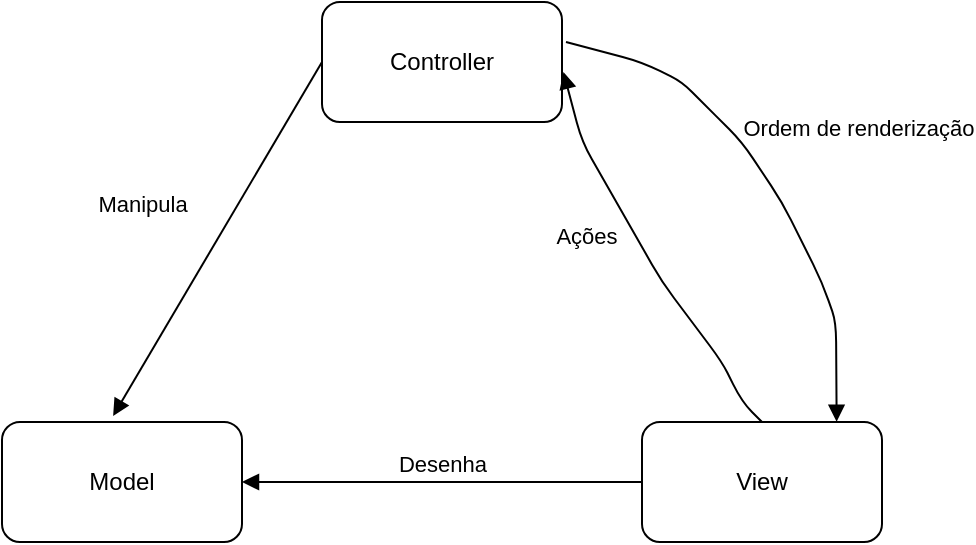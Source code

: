 <mxfile version="14.5.1" type="device"><diagram id="-5isIK6JmOFqE636BPDI" name="Page-1"><mxGraphModel dx="981" dy="567" grid="1" gridSize="10" guides="1" tooltips="1" connect="1" arrows="1" fold="1" page="1" pageScale="1" pageWidth="850" pageHeight="1100" math="0" shadow="0"><root><mxCell id="0"/><mxCell id="1" parent="0"/><mxCell id="RU7eYIEeDejf1FqwNEEr-1" value="Model" style="rounded=1;whiteSpace=wrap;html=1;" vertex="1" parent="1"><mxGeometry x="180" y="330" width="120" height="60" as="geometry"/></mxCell><mxCell id="RU7eYIEeDejf1FqwNEEr-2" value="View" style="rounded=1;whiteSpace=wrap;html=1;" vertex="1" parent="1"><mxGeometry x="500" y="330" width="120" height="60" as="geometry"/></mxCell><mxCell id="RU7eYIEeDejf1FqwNEEr-3" value="Controller" style="rounded=1;whiteSpace=wrap;html=1;" vertex="1" parent="1"><mxGeometry x="340" y="120" width="120" height="60" as="geometry"/></mxCell><mxCell id="RU7eYIEeDejf1FqwNEEr-4" value="Desenha" style="html=1;verticalAlign=bottom;endArrow=block;entryX=1;entryY=0.5;entryDx=0;entryDy=0;exitX=0;exitY=0.5;exitDx=0;exitDy=0;" edge="1" parent="1" source="RU7eYIEeDejf1FqwNEEr-2" target="RU7eYIEeDejf1FqwNEEr-1"><mxGeometry width="80" relative="1" as="geometry"><mxPoint x="370" y="360" as="sourcePoint"/><mxPoint x="450" y="360" as="targetPoint"/></mxGeometry></mxCell><mxCell id="RU7eYIEeDejf1FqwNEEr-5" value="Ações" style="html=1;verticalAlign=bottom;endArrow=block;entryX=1.006;entryY=0.583;entryDx=0;entryDy=0;exitX=0.5;exitY=0;exitDx=0;exitDy=0;sketch=0;entryPerimeter=0;" edge="1" parent="1" source="RU7eYIEeDejf1FqwNEEr-2" target="RU7eYIEeDejf1FqwNEEr-3"><mxGeometry x="0.155" y="26" width="80" relative="1" as="geometry"><mxPoint x="670" y="220" as="sourcePoint"/><mxPoint x="470" y="220" as="targetPoint"/><Array as="points"><mxPoint x="550" y="320"/><mxPoint x="540" y="300"/><mxPoint x="510" y="260"/><mxPoint x="470" y="190"/></Array><mxPoint as="offset"/></mxGeometry></mxCell><mxCell id="RU7eYIEeDejf1FqwNEEr-6" value="Ordem de renderização" style="html=1;verticalAlign=bottom;endArrow=block;entryX=0.811;entryY=-0.002;entryDx=0;entryDy=0;entryPerimeter=0;" edge="1" parent="1" target="RU7eYIEeDejf1FqwNEEr-2"><mxGeometry x="0.077" y="47" width="80" relative="1" as="geometry"><mxPoint x="462" y="140" as="sourcePoint"/><mxPoint x="590" y="130" as="targetPoint"/><Array as="points"><mxPoint x="500" y="150"/><mxPoint x="520" y="160"/><mxPoint x="530" y="170"/><mxPoint x="550" y="190"/><mxPoint x="570" y="220"/><mxPoint x="590" y="260"/><mxPoint x="597" y="280"/></Array><mxPoint as="offset"/></mxGeometry></mxCell><mxCell id="RU7eYIEeDejf1FqwNEEr-7" value="Manipula" style="html=1;verticalAlign=bottom;endArrow=block;exitX=0;exitY=0.5;exitDx=0;exitDy=0;entryX=0.463;entryY=-0.05;entryDx=0;entryDy=0;entryPerimeter=0;" edge="1" parent="1" source="RU7eYIEeDejf1FqwNEEr-3" target="RU7eYIEeDejf1FqwNEEr-1"><mxGeometry x="0.116" y="-37" width="80" relative="1" as="geometry"><mxPoint x="380" y="250" as="sourcePoint"/><mxPoint x="460" y="250" as="targetPoint"/><mxPoint as="offset"/></mxGeometry></mxCell></root></mxGraphModel></diagram></mxfile>
